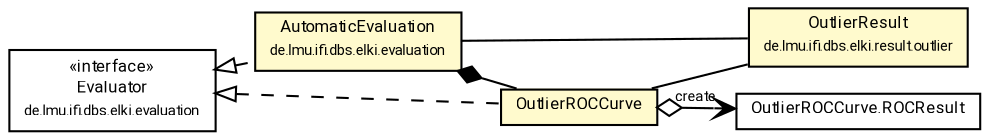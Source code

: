 #!/usr/local/bin/dot
#
# Class diagram 
# Generated by UMLGraph version R5_7_2-60-g0e99a6 (http://www.spinellis.gr/umlgraph/)
#

digraph G {
	graph [fontnames="svg"]
	edge [fontname="Roboto",fontsize=7,labelfontname="Roboto",labelfontsize=7,color="black"];
	node [fontname="Roboto",fontcolor="black",fontsize=8,shape=plaintext,margin=0,width=0,height=0];
	nodesep=0.15;
	ranksep=0.25;
	rankdir=LR;
	// de.lmu.ifi.dbs.elki.evaluation.AutomaticEvaluation
	c7791191 [label=<<table title="de.lmu.ifi.dbs.elki.evaluation.AutomaticEvaluation" border="0" cellborder="1" cellspacing="0" cellpadding="2" bgcolor="LemonChiffon" href="../AutomaticEvaluation.html" target="_parent">
		<tr><td><table border="0" cellspacing="0" cellpadding="1">
		<tr><td align="center" balign="center"> <font face="Roboto">AutomaticEvaluation</font> </td></tr>
		<tr><td align="center" balign="center"> <font face="Roboto" point-size="7.0">de.lmu.ifi.dbs.elki.evaluation</font> </td></tr>
		</table></td></tr>
		</table>>, URL="../AutomaticEvaluation.html"];
	// de.lmu.ifi.dbs.elki.evaluation.Evaluator
	c7792257 [label=<<table title="de.lmu.ifi.dbs.elki.evaluation.Evaluator" border="0" cellborder="1" cellspacing="0" cellpadding="2" href="../Evaluator.html" target="_parent">
		<tr><td><table border="0" cellspacing="0" cellpadding="1">
		<tr><td align="center" balign="center"> &#171;interface&#187; </td></tr>
		<tr><td align="center" balign="center"> <font face="Roboto">Evaluator</font> </td></tr>
		<tr><td align="center" balign="center"> <font face="Roboto" point-size="7.0">de.lmu.ifi.dbs.elki.evaluation</font> </td></tr>
		</table></td></tr>
		</table>>, URL="../Evaluator.html"];
	// de.lmu.ifi.dbs.elki.result.outlier.OutlierResult
	c7794000 [label=<<table title="de.lmu.ifi.dbs.elki.result.outlier.OutlierResult" border="0" cellborder="1" cellspacing="0" cellpadding="2" bgcolor="LemonChiffon" href="../../result/outlier/OutlierResult.html" target="_parent">
		<tr><td><table border="0" cellspacing="0" cellpadding="1">
		<tr><td align="center" balign="center"> <font face="Roboto">OutlierResult</font> </td></tr>
		<tr><td align="center" balign="center"> <font face="Roboto" point-size="7.0">de.lmu.ifi.dbs.elki.result.outlier</font> </td></tr>
		</table></td></tr>
		</table>>, URL="../../result/outlier/OutlierResult.html"];
	// de.lmu.ifi.dbs.elki.evaluation.outlier.OutlierROCCurve
	c7794010 [label=<<table title="de.lmu.ifi.dbs.elki.evaluation.outlier.OutlierROCCurve" border="0" cellborder="1" cellspacing="0" cellpadding="2" bgcolor="lemonChiffon" href="OutlierROCCurve.html" target="_parent">
		<tr><td><table border="0" cellspacing="0" cellpadding="1">
		<tr><td align="center" balign="center"> <font face="Roboto">OutlierROCCurve</font> </td></tr>
		</table></td></tr>
		</table>>, URL="OutlierROCCurve.html"];
	// de.lmu.ifi.dbs.elki.evaluation.outlier.OutlierROCCurve.ROCResult
	c7794011 [label=<<table title="de.lmu.ifi.dbs.elki.evaluation.outlier.OutlierROCCurve.ROCResult" border="0" cellborder="1" cellspacing="0" cellpadding="2" href="OutlierROCCurve.ROCResult.html" target="_parent">
		<tr><td><table border="0" cellspacing="0" cellpadding="1">
		<tr><td align="center" balign="center"> <font face="Roboto">OutlierROCCurve.ROCResult</font> </td></tr>
		</table></td></tr>
		</table>>, URL="OutlierROCCurve.ROCResult.html"];
	// de.lmu.ifi.dbs.elki.evaluation.AutomaticEvaluation implements de.lmu.ifi.dbs.elki.evaluation.Evaluator
	c7792257 -> c7791191 [arrowtail=empty,style=dashed,dir=back,weight=9];
	// de.lmu.ifi.dbs.elki.evaluation.AutomaticEvaluation composed de.lmu.ifi.dbs.elki.evaluation.outlier.OutlierROCCurve
	c7791191 -> c7794010 [arrowhead=none,arrowtail=diamond,dir=back,weight=6];
	// de.lmu.ifi.dbs.elki.evaluation.AutomaticEvaluation assoc de.lmu.ifi.dbs.elki.result.outlier.OutlierResult
	c7791191 -> c7794000 [arrowhead=none,weight=2];
	// de.lmu.ifi.dbs.elki.evaluation.outlier.OutlierROCCurve implements de.lmu.ifi.dbs.elki.evaluation.Evaluator
	c7792257 -> c7794010 [arrowtail=empty,style=dashed,dir=back,weight=9];
	// de.lmu.ifi.dbs.elki.evaluation.outlier.OutlierROCCurve navhas de.lmu.ifi.dbs.elki.evaluation.outlier.OutlierROCCurve.ROCResult
	c7794010 -> c7794011 [arrowhead=open,arrowtail=ediamond,dir=both,weight=3,label="create"];
	// de.lmu.ifi.dbs.elki.evaluation.outlier.OutlierROCCurve assoc de.lmu.ifi.dbs.elki.result.outlier.OutlierResult
	c7794010 -> c7794000 [arrowhead=none,weight=2];
}

